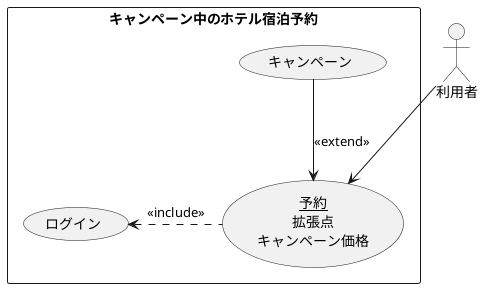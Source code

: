 @startuml 課題2-4
actor 利用者
rectangle キャンペーン中のホテル宿泊予約{
usecase ログイン
usecase キャンペーン
usecase (<u>予約</u>\n拡張点\nキャンペーン価格)as input
}

利用者 -->input
ログイン<.input:<<include>>
キャンペーン-->input:<<extend>>
@enduml
